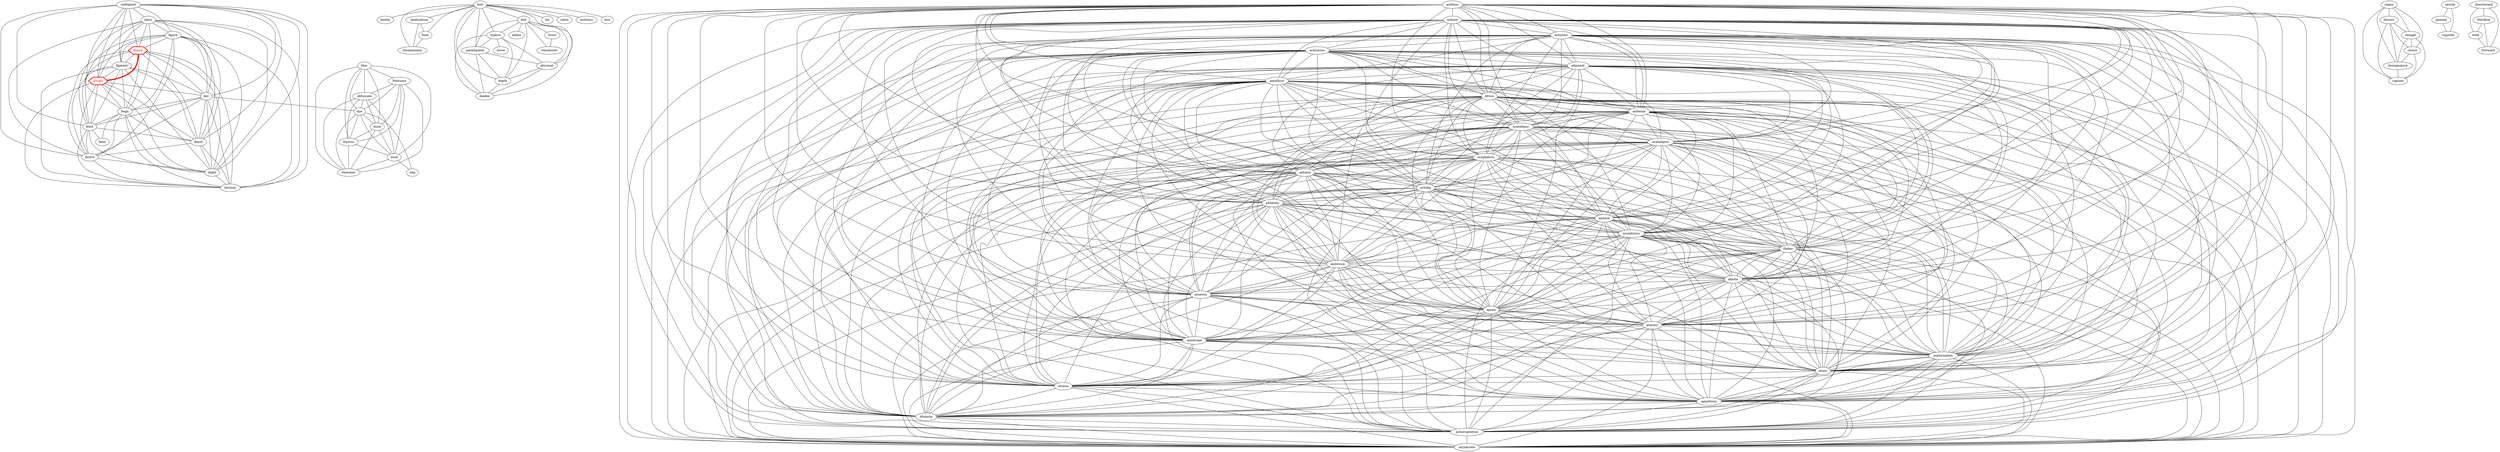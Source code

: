 strict graph  {
"unfeigned";
"dairy";
"figure";
"fiction" [color=red fontcolor=red shape=hexagon penwidth=3.0];
"figment";
"dough" [color=red fontcolor=red shape=hexagon penwidth=3.0];
"dey";
"feign";
"feint";
"donut";
"fictive";
"dight";
"teichoic";
"butt";
"beetle";
"latifundium";
"fund";
"fundamental";
"achilous";
"achene";
"achylous";
"achymous";
"adamant";
"amethyst";
"Africa";
"asthenia";
"acatalepsy";
"acataleptic";
"acephalous";
"aphasia";
"acholia";
"philately";
"anomie";
"acondylous";
"Hades";
"ambrosia";
"abiotic";
"acnestis";
"apnea";
"ataraxy";
"azeotrope";
"asphyxiation";
"atony";
"atresia";
"agnathous";
"Atalanta";
"acheiropoieton";
"asynartete";
"thio-";
"February";
"obfuscate";
"dye";
"dune";
"thymus";
"dusk";
"dweomer";
"segno";
"dissect";
"shingle";
"resect";
"biosignature";
"signate";
"dub";
"adobo";
"dog";
"typhus";
"stove";
"faint";
"sessile";
"genteel";
"vigintile";
"bit";
"Stour";
"Glendower";
"paratyphoid";
"abysmal";
"depth";
"deafen";
"rebut";
"buttress";
"bud";
"churchward";
"Wardlow";
"weld";
"Dorward";
"unfeigned" -- "dairy";
"unfeigned" -- "figure";
"unfeigned" -- "fiction";
"unfeigned" -- "figment";
"unfeigned" -- "dough";
"unfeigned" -- "dey";
"unfeigned" -- "feign";
"unfeigned" -- "feint";
"unfeigned" -- "donut";
"unfeigned" -- "fictive";
"unfeigned" -- "dight";
"unfeigned" -- "teichoic";
"dairy" -- "figment";
"dairy" -- "feign";
"dairy" -- "figure";
"dairy" -- "fiction";
"dairy" -- "dough";
"dairy" -- "dey";
"dairy" -- "feint";
"dairy" -- "donut";
"dairy" -- "fictive";
"dairy" -- "dight";
"dairy" -- "teichoic";
"figure" -- "figment";
"figure" -- "feign";
"figure" -- "feint";
"figure" -- "teichoic";
"figure" -- "donut";
"figure" -- "fiction";
"figure" -- "dough";
"figure" -- "dey";
"figure" -- "fictive";
"figure" -- "dight";
"fiction" -- "figment";
"fiction" -- "feign";
"fiction" -- "feint";
"fiction" -- "teichoic";
"fiction" -- "donut";
"fiction" -- "dight";
"fiction" -- "dey";
"fiction" -- "dough" [color=red penwidth=5.0];
"fiction" -- "fictive";
"figment" -- "dough";
"figment" -- "dey";
"figment" -- "feign";
"figment" -- "feint";
"figment" -- "donut";
"figment" -- "fictive";
"figment" -- "dight";
"figment" -- "teichoic";
"dough" -- "feign";
"dough" -- "feint";
"dough" -- "teichoic";
"dough" -- "donut";
"dough" -- "dight";
"dough" -- "dey";
"dough" -- "fictive";
"dey" -- "feign";
"dey" -- "dye";
"dey" -- "feint";
"dey" -- "teichoic";
"dey" -- "donut";
"dey" -- "dight";
"dey" -- "fictive";
"feign" -- "feint";
"feign" -- "donut";
"feign" -- "fictive";
"feign" -- "dight";
"feign" -- "teichoic";
"feign" -- "faint";
"feint" -- "faint";
"feint" -- "donut";
"feint" -- "fictive";
"feint" -- "dight";
"feint" -- "teichoic";
"donut" -- "teichoic";
"donut" -- "fictive";
"donut" -- "dight";
"fictive" -- "teichoic";
"fictive" -- "dight";
"dight" -- "teichoic";
"butt" -- "beetle";
"butt" -- "latifundium";
"butt" -- "bit";
"butt" -- "fund";
"butt" -- "paratyphoid";
"butt" -- "rebut";
"butt" -- "deafen";
"butt" -- "fundamental";
"butt" -- "abysmal";
"butt" -- "dub";
"butt" -- "depth";
"butt" -- "typhus";
"butt" -- "buttress";
"butt" -- "bud";
"latifundium" -- "fund";
"latifundium" -- "fundamental";
"fund" -- "fundamental";
"achilous" -- "achene";
"achilous" -- "achylous";
"achilous" -- "achymous";
"achilous" -- "adamant";
"achilous" -- "amethyst";
"achilous" -- "Africa";
"achilous" -- "asthenia";
"achilous" -- "acatalepsy";
"achilous" -- "acataleptic";
"achilous" -- "acephalous";
"achilous" -- "aphasia";
"achilous" -- "acholia";
"achilous" -- "philately";
"achilous" -- "anomie";
"achilous" -- "acondylous";
"achilous" -- "Hades";
"achilous" -- "ambrosia";
"achilous" -- "abiotic";
"achilous" -- "acnestis";
"achilous" -- "apnea";
"achilous" -- "ataraxy";
"achilous" -- "azeotrope";
"achilous" -- "asphyxiation";
"achilous" -- "atony";
"achilous" -- "atresia";
"achilous" -- "agnathous";
"achilous" -- "Atalanta";
"achilous" -- "acheiropoieton";
"achilous" -- "asynartete";
"achene" -- "apnea";
"achene" -- "aphasia";
"achene" -- "anomie";
"achene" -- "adamant";
"achene" -- "Africa";
"achene" -- "agnathous";
"achene" -- "Hades";
"achene" -- "ataraxy";
"achene" -- "acnestis";
"achene" -- "achymous";
"achene" -- "asynartete";
"achene" -- "atresia";
"achene" -- "acheiropoieton";
"achene" -- "achylous";
"achene" -- "amethyst";
"achene" -- "asthenia";
"achene" -- "acatalepsy";
"achene" -- "acataleptic";
"achene" -- "acephalous";
"achene" -- "acholia";
"achene" -- "philately";
"achene" -- "acondylous";
"achene" -- "ambrosia";
"achene" -- "abiotic";
"achene" -- "azeotrope";
"achene" -- "asphyxiation";
"achene" -- "atony";
"achene" -- "Atalanta";
"achylous" -- "apnea";
"achylous" -- "aphasia";
"achylous" -- "anomie";
"achylous" -- "adamant";
"achylous" -- "Africa";
"achylous" -- "agnathous";
"achylous" -- "Hades";
"achylous" -- "ataraxy";
"achylous" -- "acnestis";
"achylous" -- "achymous";
"achylous" -- "asynartete";
"achylous" -- "atresia";
"achylous" -- "acheiropoieton";
"achylous" -- "asthenia";
"achylous" -- "acholia";
"achylous" -- "acephalous";
"achylous" -- "asphyxiation";
"achylous" -- "abiotic";
"achylous" -- "acataleptic";
"achylous" -- "acondylous";
"achylous" -- "amethyst";
"achylous" -- "acatalepsy";
"achylous" -- "philately";
"achylous" -- "ambrosia";
"achylous" -- "azeotrope";
"achylous" -- "atony";
"achylous" -- "Atalanta";
"achymous" -- "apnea";
"achymous" -- "aphasia";
"achymous" -- "anomie";
"achymous" -- "adamant";
"achymous" -- "Africa";
"achymous" -- "agnathous";
"achymous" -- "Hades";
"achymous" -- "ataraxy";
"achymous" -- "acnestis";
"achymous" -- "amethyst";
"achymous" -- "asthenia";
"achymous" -- "acatalepsy";
"achymous" -- "acataleptic";
"achymous" -- "acephalous";
"achymous" -- "acholia";
"achymous" -- "philately";
"achymous" -- "acondylous";
"achymous" -- "ambrosia";
"achymous" -- "abiotic";
"achymous" -- "azeotrope";
"achymous" -- "asphyxiation";
"achymous" -- "atony";
"achymous" -- "atresia";
"achymous" -- "Atalanta";
"achymous" -- "acheiropoieton";
"achymous" -- "asynartete";
"adamant" -- "apnea";
"adamant" -- "aphasia";
"adamant" -- "anomie";
"adamant" -- "amethyst";
"adamant" -- "Africa";
"adamant" -- "asthenia";
"adamant" -- "acatalepsy";
"adamant" -- "acataleptic";
"adamant" -- "acephalous";
"adamant" -- "acholia";
"adamant" -- "philately";
"adamant" -- "acondylous";
"adamant" -- "Hades";
"adamant" -- "ambrosia";
"adamant" -- "abiotic";
"adamant" -- "acnestis";
"adamant" -- "ataraxy";
"adamant" -- "azeotrope";
"adamant" -- "asphyxiation";
"adamant" -- "atony";
"adamant" -- "atresia";
"adamant" -- "agnathous";
"adamant" -- "Atalanta";
"adamant" -- "acheiropoieton";
"adamant" -- "asynartete";
"amethyst" -- "apnea";
"amethyst" -- "aphasia";
"amethyst" -- "anomie";
"amethyst" -- "Africa";
"amethyst" -- "agnathous";
"amethyst" -- "Hades";
"amethyst" -- "ataraxy";
"amethyst" -- "acnestis";
"amethyst" -- "asynartete";
"amethyst" -- "atresia";
"amethyst" -- "acheiropoieton";
"amethyst" -- "asthenia";
"amethyst" -- "acholia";
"amethyst" -- "acephalous";
"amethyst" -- "asphyxiation";
"amethyst" -- "abiotic";
"amethyst" -- "acataleptic";
"amethyst" -- "acondylous";
"amethyst" -- "acatalepsy";
"amethyst" -- "azeotrope";
"amethyst" -- "atony";
"amethyst" -- "philately";
"amethyst" -- "ambrosia";
"amethyst" -- "Atalanta";
"Africa" -- "apnea";
"Africa" -- "aphasia";
"Africa" -- "anomie";
"Africa" -- "asthenia";
"Africa" -- "acatalepsy";
"Africa" -- "acataleptic";
"Africa" -- "acephalous";
"Africa" -- "acholia";
"Africa" -- "philately";
"Africa" -- "acondylous";
"Africa" -- "Hades";
"Africa" -- "ambrosia";
"Africa" -- "abiotic";
"Africa" -- "acnestis";
"Africa" -- "ataraxy";
"Africa" -- "azeotrope";
"Africa" -- "asphyxiation";
"Africa" -- "atony";
"Africa" -- "atresia";
"Africa" -- "agnathous";
"Africa" -- "Atalanta";
"Africa" -- "acheiropoieton";
"Africa" -- "asynartete";
"asthenia" -- "apnea";
"asthenia" -- "aphasia";
"asthenia" -- "anomie";
"asthenia" -- "agnathous";
"asthenia" -- "Hades";
"asthenia" -- "ataraxy";
"asthenia" -- "acnestis";
"asthenia" -- "asynartete";
"asthenia" -- "atresia";
"asthenia" -- "acheiropoieton";
"asthenia" -- "acatalepsy";
"asthenia" -- "acataleptic";
"asthenia" -- "acephalous";
"asthenia" -- "acholia";
"asthenia" -- "philately";
"asthenia" -- "acondylous";
"asthenia" -- "ambrosia";
"asthenia" -- "abiotic";
"asthenia" -- "azeotrope";
"asthenia" -- "asphyxiation";
"asthenia" -- "atony";
"asthenia" -- "Atalanta";
"acatalepsy" -- "apnea";
"acatalepsy" -- "aphasia";
"acatalepsy" -- "anomie";
"acatalepsy" -- "agnathous";
"acatalepsy" -- "Hades";
"acatalepsy" -- "ataraxy";
"acatalepsy" -- "acnestis";
"acatalepsy" -- "asynartete";
"acatalepsy" -- "atresia";
"acatalepsy" -- "acheiropoieton";
"acatalepsy" -- "acholia";
"acatalepsy" -- "acephalous";
"acatalepsy" -- "asphyxiation";
"acatalepsy" -- "abiotic";
"acatalepsy" -- "acataleptic";
"acatalepsy" -- "acondylous";
"acatalepsy" -- "philately";
"acatalepsy" -- "ambrosia";
"acatalepsy" -- "azeotrope";
"acatalepsy" -- "atony";
"acatalepsy" -- "Atalanta";
"acataleptic" -- "apnea";
"acataleptic" -- "aphasia";
"acataleptic" -- "anomie";
"acataleptic" -- "agnathous";
"acataleptic" -- "Hades";
"acataleptic" -- "ataraxy";
"acataleptic" -- "acnestis";
"acataleptic" -- "asynartete";
"acataleptic" -- "atresia";
"acataleptic" -- "acheiropoieton";
"acataleptic" -- "acholia";
"acataleptic" -- "acephalous";
"acataleptic" -- "asphyxiation";
"acataleptic" -- "abiotic";
"acataleptic" -- "philately";
"acataleptic" -- "acondylous";
"acataleptic" -- "ambrosia";
"acataleptic" -- "azeotrope";
"acataleptic" -- "atony";
"acataleptic" -- "Atalanta";
"acephalous" -- "apnea";
"acephalous" -- "aphasia";
"acephalous" -- "anomie";
"acephalous" -- "agnathous";
"acephalous" -- "Hades";
"acephalous" -- "ataraxy";
"acephalous" -- "acnestis";
"acephalous" -- "asynartete";
"acephalous" -- "atresia";
"acephalous" -- "acheiropoieton";
"acephalous" -- "acholia";
"acephalous" -- "philately";
"acephalous" -- "acondylous";
"acephalous" -- "ambrosia";
"acephalous" -- "abiotic";
"acephalous" -- "azeotrope";
"acephalous" -- "asphyxiation";
"acephalous" -- "atony";
"acephalous" -- "Atalanta";
"aphasia" -- "apnea";
"aphasia" -- "acholia";
"aphasia" -- "philately";
"aphasia" -- "anomie";
"aphasia" -- "acondylous";
"aphasia" -- "Hades";
"aphasia" -- "ambrosia";
"aphasia" -- "abiotic";
"aphasia" -- "acnestis";
"aphasia" -- "ataraxy";
"aphasia" -- "azeotrope";
"aphasia" -- "asphyxiation";
"aphasia" -- "atony";
"aphasia" -- "atresia";
"aphasia" -- "agnathous";
"aphasia" -- "Atalanta";
"aphasia" -- "acheiropoieton";
"aphasia" -- "asynartete";
"acholia" -- "apnea";
"acholia" -- "anomie";
"acholia" -- "agnathous";
"acholia" -- "Hades";
"acholia" -- "ataraxy";
"acholia" -- "acnestis";
"acholia" -- "asynartete";
"acholia" -- "atresia";
"acholia" -- "acheiropoieton";
"acholia" -- "philately";
"acholia" -- "acondylous";
"acholia" -- "ambrosia";
"acholia" -- "abiotic";
"acholia" -- "azeotrope";
"acholia" -- "asphyxiation";
"acholia" -- "atony";
"acholia" -- "Atalanta";
"philately" -- "apnea";
"philately" -- "anomie";
"philately" -- "agnathous";
"philately" -- "Hades";
"philately" -- "ataraxy";
"philately" -- "acnestis";
"philately" -- "asynartete";
"philately" -- "atresia";
"philately" -- "acheiropoieton";
"philately" -- "asphyxiation";
"philately" -- "abiotic";
"philately" -- "acondylous";
"philately" -- "azeotrope";
"philately" -- "atony";
"philately" -- "ambrosia";
"philately" -- "Atalanta";
"anomie" -- "apnea";
"anomie" -- "acondylous";
"anomie" -- "Hades";
"anomie" -- "ambrosia";
"anomie" -- "abiotic";
"anomie" -- "acnestis";
"anomie" -- "ataraxy";
"anomie" -- "azeotrope";
"anomie" -- "asphyxiation";
"anomie" -- "atony";
"anomie" -- "atresia";
"anomie" -- "agnathous";
"anomie" -- "Atalanta";
"anomie" -- "acheiropoieton";
"anomie" -- "asynartete";
"acondylous" -- "apnea";
"acondylous" -- "agnathous";
"acondylous" -- "Hades";
"acondylous" -- "ataraxy";
"acondylous" -- "acnestis";
"acondylous" -- "asynartete";
"acondylous" -- "atresia";
"acondylous" -- "acheiropoieton";
"acondylous" -- "asphyxiation";
"acondylous" -- "abiotic";
"acondylous" -- "ambrosia";
"acondylous" -- "azeotrope";
"acondylous" -- "atony";
"acondylous" -- "Atalanta";
"Hades" -- "apnea";
"Hades" -- "agnathous";
"Hades" -- "ambrosia";
"Hades" -- "abiotic";
"Hades" -- "acnestis";
"Hades" -- "ataraxy";
"Hades" -- "azeotrope";
"Hades" -- "asphyxiation";
"Hades" -- "atony";
"Hades" -- "atresia";
"Hades" -- "Atalanta";
"Hades" -- "acheiropoieton";
"Hades" -- "asynartete";
"ambrosia" -- "apnea";
"ambrosia" -- "agnathous";
"ambrosia" -- "ataraxy";
"ambrosia" -- "acnestis";
"ambrosia" -- "asynartete";
"ambrosia" -- "atresia";
"ambrosia" -- "acheiropoieton";
"ambrosia" -- "asphyxiation";
"ambrosia" -- "abiotic";
"ambrosia" -- "azeotrope";
"ambrosia" -- "atony";
"ambrosia" -- "Atalanta";
"abiotic" -- "apnea";
"abiotic" -- "agnathous";
"abiotic" -- "ataraxy";
"abiotic" -- "acnestis";
"abiotic" -- "asynartete";
"abiotic" -- "atresia";
"abiotic" -- "acheiropoieton";
"abiotic" -- "asphyxiation";
"abiotic" -- "azeotrope";
"abiotic" -- "atony";
"abiotic" -- "Atalanta";
"acnestis" -- "apnea";
"acnestis" -- "agnathous";
"acnestis" -- "ataraxy";
"acnestis" -- "azeotrope";
"acnestis" -- "asphyxiation";
"acnestis" -- "atony";
"acnestis" -- "atresia";
"acnestis" -- "Atalanta";
"acnestis" -- "acheiropoieton";
"acnestis" -- "asynartete";
"apnea" -- "ataraxy";
"apnea" -- "azeotrope";
"apnea" -- "asphyxiation";
"apnea" -- "atony";
"apnea" -- "atresia";
"apnea" -- "agnathous";
"apnea" -- "Atalanta";
"apnea" -- "acheiropoieton";
"apnea" -- "asynartete";
"ataraxy" -- "agnathous";
"ataraxy" -- "azeotrope";
"ataraxy" -- "asphyxiation";
"ataraxy" -- "atony";
"ataraxy" -- "atresia";
"ataraxy" -- "Atalanta";
"ataraxy" -- "acheiropoieton";
"ataraxy" -- "asynartete";
"azeotrope" -- "agnathous";
"azeotrope" -- "asynartete";
"azeotrope" -- "atresia";
"azeotrope" -- "acheiropoieton";
"azeotrope" -- "asphyxiation";
"azeotrope" -- "atony";
"azeotrope" -- "Atalanta";
"asphyxiation" -- "agnathous";
"asphyxiation" -- "asynartete";
"asphyxiation" -- "atresia";
"asphyxiation" -- "acheiropoieton";
"asphyxiation" -- "atony";
"asphyxiation" -- "Atalanta";
"atony" -- "agnathous";
"atony" -- "asynartete";
"atony" -- "atresia";
"atony" -- "acheiropoieton";
"atony" -- "Atalanta";
"atresia" -- "agnathous";
"atresia" -- "asynartete";
"atresia" -- "Atalanta";
"atresia" -- "acheiropoieton";
"agnathous" -- "Atalanta";
"agnathous" -- "acheiropoieton";
"agnathous" -- "asynartete";
"Atalanta" -- "asynartete";
"Atalanta" -- "acheiropoieton";
"acheiropoieton" -- "asynartete";
"thio-" -- "February";
"thio-" -- "obfuscate";
"thio-" -- "dye";
"thio-" -- "dune";
"thio-" -- "thymus";
"thio-" -- "dusk";
"thio-" -- "dweomer";
"February" -- "dune";
"February" -- "obfuscate";
"February" -- "dye";
"February" -- "thymus";
"February" -- "dusk";
"February" -- "dweomer";
"obfuscate" -- "dune";
"obfuscate" -- "dye";
"obfuscate" -- "thymus";
"obfuscate" -- "dusk";
"obfuscate" -- "dweomer";
"dye" -- "dog";
"dye" -- "dune";
"dye" -- "thymus";
"dye" -- "dusk";
"dye" -- "dweomer";
"dune" -- "thymus";
"dune" -- "dusk";
"dune" -- "dweomer";
"thymus" -- "dusk";
"thymus" -- "dweomer";
"dusk" -- "dog";
"dusk" -- "dweomer";
"segno" -- "dissect";
"segno" -- "shingle";
"segno" -- "resect";
"segno" -- "biosignature";
"segno" -- "signate";
"dissect" -- "resect";
"dissect" -- "biosignature";
"dissect" -- "shingle";
"dissect" -- "signate";
"shingle" -- "resect";
"shingle" -- "biosignature";
"shingle" -- "signate";
"resect" -- "biosignature";
"resect" -- "signate";
"biosignature" -- "signate";
"dub" -- "adobo";
"dub" -- "Stour";
"dub" -- "Glendower";
"dub" -- "paratyphoid";
"dub" -- "deafen";
"dub" -- "abysmal";
"dub" -- "depth";
"dub" -- "typhus";
"typhus" -- "stove";
"typhus" -- "paratyphoid";
"typhus" -- "deafen";
"typhus" -- "abysmal";
"typhus" -- "depth";
"sessile" -- "genteel";
"sessile" -- "vigintile";
"genteel" -- "vigintile";
"Stour" -- "Glendower";
"paratyphoid" -- "abysmal";
"paratyphoid" -- "depth";
"paratyphoid" -- "deafen";
"abysmal" -- "deafen";
"abysmal" -- "depth";
"depth" -- "deafen";
"churchward" -- "Wardlow";
"churchward" -- "Dorward";
"churchward" -- "weld";
"Wardlow" -- "weld";
"Wardlow" -- "Dorward";
"weld" -- "Dorward";
}
